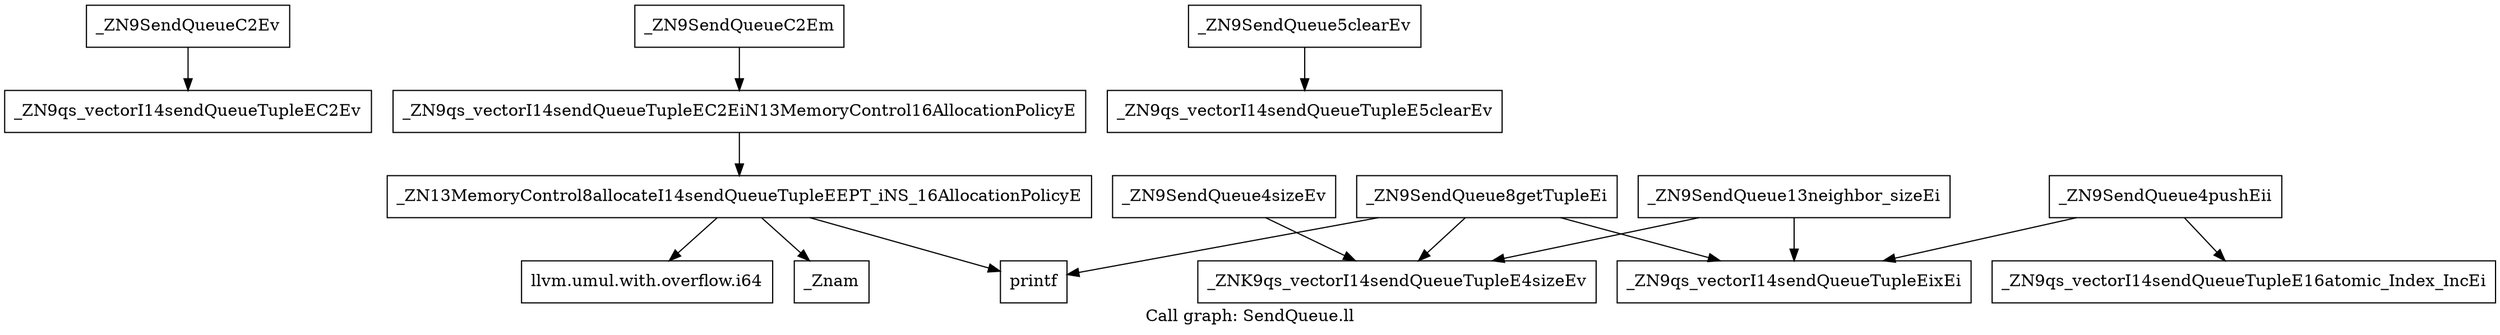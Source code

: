 digraph "Call graph: SendQueue.ll" {
	label="Call graph: SendQueue.ll";

	Node0x562000ec3c10 [shape=record,label="{_ZN9SendQueueC2Ev}"];
	Node0x562000ec3c10 -> Node0x562000ec5a30;
	Node0x562000ec5a30 [shape=record,label="{_ZN9qs_vectorI14sendQueueTupleEC2Ev}"];
	Node0x562000ec71b0 [shape=record,label="{_ZN9SendQueueC2Em}"];
	Node0x562000ec71b0 -> Node0x562000ec5430;
	Node0x562000ec5430 [shape=record,label="{_ZN9qs_vectorI14sendQueueTupleEC2EiN13MemoryControl16AllocationPolicyE}"];
	Node0x562000ec5430 -> Node0x562000eca230;
	Node0x562000ec9690 [shape=record,label="{_ZN9SendQueue4sizeEv}"];
	Node0x562000ec9690 -> Node0x562000ed4510;
	Node0x562000ed46c0 [shape=record,label="{_ZN9SendQueue4pushEii}"];
	Node0x562000ed46c0 -> Node0x562000ed49d0;
	Node0x562000ed46c0 -> Node0x562000ed4640;
	Node0x562000ed4510 [shape=record,label="{_ZNK9qs_vectorI14sendQueueTupleE4sizeEv}"];
	Node0x562000ed4590 [shape=record,label="{_ZN9SendQueue13neighbor_sizeEi}"];
	Node0x562000ed4590 -> Node0x562000ed4510;
	Node0x562000ed4590 -> Node0x562000ed4640;
	Node0x562000ed4640 [shape=record,label="{_ZN9qs_vectorI14sendQueueTupleEixEi}"];
	Node0x562000ed49d0 [shape=record,label="{_ZN9qs_vectorI14sendQueueTupleE16atomic_Index_IncEi}"];
	Node0x562000ed4a50 [shape=record,label="{_ZN9SendQueue5clearEv}"];
	Node0x562000ed4a50 -> Node0x562000ed4ad0;
	Node0x562000ed4ad0 [shape=record,label="{_ZN9qs_vectorI14sendQueueTupleE5clearEv}"];
	Node0x562000ed4b50 [shape=record,label="{_ZN9SendQueue8getTupleEi}"];
	Node0x562000ed4b50 -> Node0x562000ed4bd0;
	Node0x562000ed4b50 -> Node0x562000ed4510;
	Node0x562000ed4b50 -> Node0x562000ed4640;
	Node0x562000ed4bd0 [shape=record,label="{printf}"];
	Node0x562000eca230 [shape=record,label="{_ZN13MemoryControl8allocateI14sendQueueTupleEEPT_iNS_16AllocationPolicyE}"];
	Node0x562000eca230 -> Node0x562000ed4d30;
	Node0x562000eca230 -> Node0x562000ed4de0;
	Node0x562000eca230 -> Node0x562000ed4bd0;
	Node0x562000ed4d30 [shape=record,label="{llvm.umul.with.overflow.i64}"];
	Node0x562000ed4de0 [shape=record,label="{_Znam}"];
}
